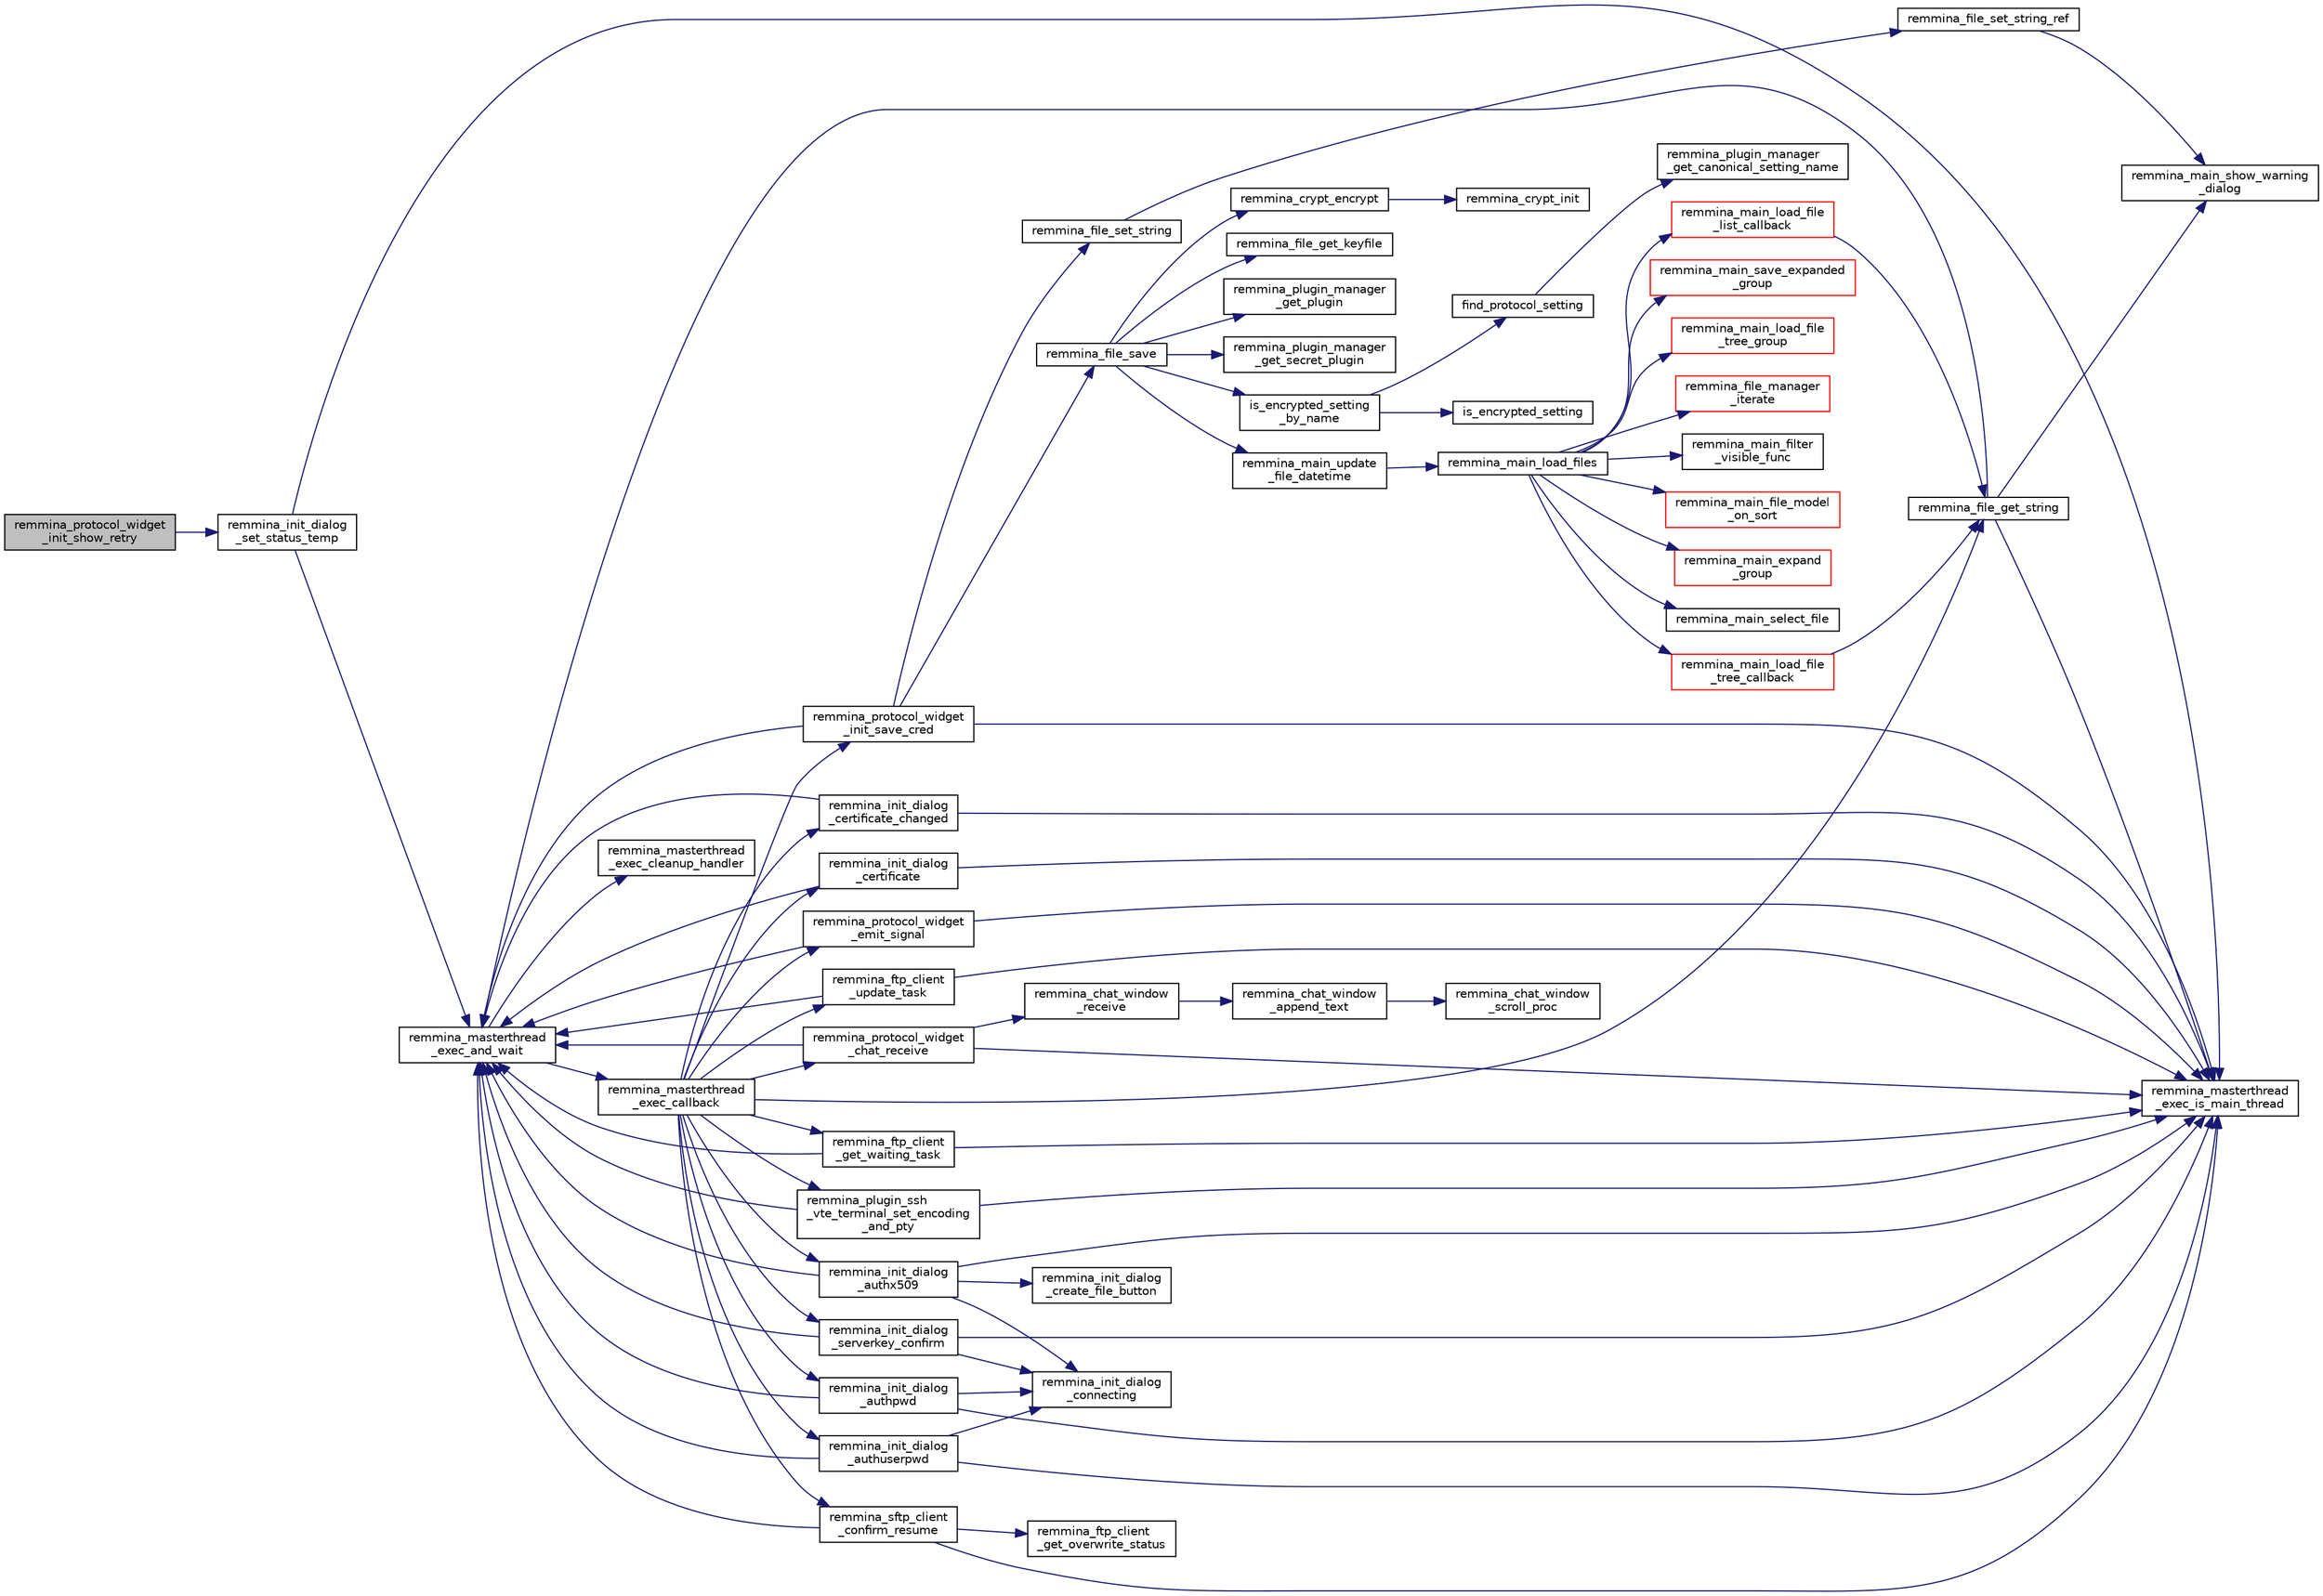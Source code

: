 digraph "remmina_protocol_widget_init_show_retry"
{
  edge [fontname="Helvetica",fontsize="10",labelfontname="Helvetica",labelfontsize="10"];
  node [fontname="Helvetica",fontsize="10",shape=record];
  rankdir="LR";
  Node2906 [label="remmina_protocol_widget\l_init_show_retry",height=0.2,width=0.4,color="black", fillcolor="grey75", style="filled", fontcolor="black"];
  Node2906 -> Node2907 [color="midnightblue",fontsize="10",style="solid",fontname="Helvetica"];
  Node2907 [label="remmina_init_dialog\l_set_status_temp",height=0.2,width=0.4,color="black", fillcolor="white", style="filled",URL="$remmina__init__dialog_8c.html#a930ccc7162308c419af5842b75bd333e"];
  Node2907 -> Node2908 [color="midnightblue",fontsize="10",style="solid",fontname="Helvetica"];
  Node2908 [label="remmina_masterthread\l_exec_is_main_thread",height=0.2,width=0.4,color="black", fillcolor="white", style="filled",URL="$remmina__masterthread__exec_8c.html#a3a52e863a3a3da6da6bb5d36c13b7ff4"];
  Node2907 -> Node2909 [color="midnightblue",fontsize="10",style="solid",fontname="Helvetica"];
  Node2909 [label="remmina_masterthread\l_exec_and_wait",height=0.2,width=0.4,color="black", fillcolor="white", style="filled",URL="$remmina__masterthread__exec_8c.html#a14628c2470cac50e87916a70ea05c97d"];
  Node2909 -> Node2910 [color="midnightblue",fontsize="10",style="solid",fontname="Helvetica"];
  Node2910 [label="remmina_masterthread\l_exec_cleanup_handler",height=0.2,width=0.4,color="black", fillcolor="white", style="filled",URL="$remmina__masterthread__exec_8c.html#a94985f15fd0d27c037824ee90b0ecd3c"];
  Node2909 -> Node2911 [color="midnightblue",fontsize="10",style="solid",fontname="Helvetica"];
  Node2911 [label="remmina_masterthread\l_exec_callback",height=0.2,width=0.4,color="black", fillcolor="white", style="filled",URL="$remmina__masterthread__exec_8c.html#ae5c4d736f1856249c255430e010a179f"];
  Node2911 -> Node2912 [color="midnightblue",fontsize="10",style="solid",fontname="Helvetica"];
  Node2912 [label="remmina_protocol_widget\l_init_save_cred",height=0.2,width=0.4,color="black", fillcolor="white", style="filled",URL="$remmina__protocol__widget_8c.html#a7ac09ee83afa8a1a60cadf56b0ec83a6"];
  Node2912 -> Node2908 [color="midnightblue",fontsize="10",style="solid",fontname="Helvetica"];
  Node2912 -> Node2909 [color="midnightblue",fontsize="10",style="solid",fontname="Helvetica"];
  Node2912 -> Node2913 [color="midnightblue",fontsize="10",style="solid",fontname="Helvetica"];
  Node2913 [label="remmina_file_set_string",height=0.2,width=0.4,color="black", fillcolor="white", style="filled",URL="$remmina__file_8c.html#a85ca1ca2d0bf9ef29e490c6f4527a954"];
  Node2913 -> Node2914 [color="midnightblue",fontsize="10",style="solid",fontname="Helvetica"];
  Node2914 [label="remmina_file_set_string_ref",height=0.2,width=0.4,color="black", fillcolor="white", style="filled",URL="$remmina__file_8c.html#a74951c1067a1a5e1341f5e1c1206dec6"];
  Node2914 -> Node2915 [color="midnightblue",fontsize="10",style="solid",fontname="Helvetica"];
  Node2915 [label="remmina_main_show_warning\l_dialog",height=0.2,width=0.4,color="black", fillcolor="white", style="filled",URL="$remmina__main_8c.html#ad99b9c0bf2fa8c166a8b4a09e06ffdf7"];
  Node2912 -> Node2916 [color="midnightblue",fontsize="10",style="solid",fontname="Helvetica"];
  Node2916 [label="remmina_file_save",height=0.2,width=0.4,color="black", fillcolor="white", style="filled",URL="$remmina__file_8c.html#a8c893a5deec9bc446bd89cc9973416c7"];
  Node2916 -> Node2917 [color="midnightblue",fontsize="10",style="solid",fontname="Helvetica"];
  Node2917 [label="remmina_file_get_keyfile",height=0.2,width=0.4,color="black", fillcolor="white", style="filled",URL="$remmina__file_8c.html#a89ec355adbf6e03ad16d7faf810af46f"];
  Node2916 -> Node2918 [color="midnightblue",fontsize="10",style="solid",fontname="Helvetica"];
  Node2918 [label="remmina_plugin_manager\l_get_plugin",height=0.2,width=0.4,color="black", fillcolor="white", style="filled",URL="$remmina__plugin__manager_8c.html#a3872c8656a8a3d5147bcc603471c1932"];
  Node2916 -> Node2919 [color="midnightblue",fontsize="10",style="solid",fontname="Helvetica"];
  Node2919 [label="remmina_plugin_manager\l_get_secret_plugin",height=0.2,width=0.4,color="black", fillcolor="white", style="filled",URL="$remmina__plugin__manager_8c.html#ad380a98f6624aa8c830015c8b428b7b4"];
  Node2916 -> Node2920 [color="midnightblue",fontsize="10",style="solid",fontname="Helvetica"];
  Node2920 [label="is_encrypted_setting\l_by_name",height=0.2,width=0.4,color="black", fillcolor="white", style="filled",URL="$remmina__file_8c.html#a72580559fa04082418a993fec4c77281"];
  Node2920 -> Node2921 [color="midnightblue",fontsize="10",style="solid",fontname="Helvetica"];
  Node2921 [label="find_protocol_setting",height=0.2,width=0.4,color="black", fillcolor="white", style="filled",URL="$remmina__file_8c.html#acc88ee6f5ba73bf9c3b05ab9368c952f"];
  Node2921 -> Node2922 [color="midnightblue",fontsize="10",style="solid",fontname="Helvetica"];
  Node2922 [label="remmina_plugin_manager\l_get_canonical_setting_name",height=0.2,width=0.4,color="black", fillcolor="white", style="filled",URL="$remmina__plugin__manager_8c.html#af60b8edfa50563ae4c7593efc3deed55"];
  Node2920 -> Node2923 [color="midnightblue",fontsize="10",style="solid",fontname="Helvetica"];
  Node2923 [label="is_encrypted_setting",height=0.2,width=0.4,color="black", fillcolor="white", style="filled",URL="$remmina__file_8c.html#a29920ae737817d3f6c673bacbbf11ca1"];
  Node2916 -> Node2924 [color="midnightblue",fontsize="10",style="solid",fontname="Helvetica"];
  Node2924 [label="remmina_crypt_encrypt",height=0.2,width=0.4,color="black", fillcolor="white", style="filled",URL="$remmina__crypt_8c.html#aa02cf0fed3eb68d6a89815c3ba3bf7b1"];
  Node2924 -> Node2925 [color="midnightblue",fontsize="10",style="solid",fontname="Helvetica"];
  Node2925 [label="remmina_crypt_init",height=0.2,width=0.4,color="black", fillcolor="white", style="filled",URL="$remmina__crypt_8c.html#ae097c169aefdd5d83a57fc1bde511171"];
  Node2916 -> Node2926 [color="midnightblue",fontsize="10",style="solid",fontname="Helvetica"];
  Node2926 [label="remmina_main_update\l_file_datetime",height=0.2,width=0.4,color="black", fillcolor="white", style="filled",URL="$remmina__main_8c.html#a5ae0372dafe41f96a09097c07d1b270a"];
  Node2926 -> Node2927 [color="midnightblue",fontsize="10",style="solid",fontname="Helvetica"];
  Node2927 [label="remmina_main_load_files",height=0.2,width=0.4,color="black", fillcolor="white", style="filled",URL="$remmina__main_8c.html#a3617295e74fa84edbd41dedc601402a7"];
  Node2927 -> Node2928 [color="midnightblue",fontsize="10",style="solid",fontname="Helvetica"];
  Node2928 [label="remmina_main_save_expanded\l_group",height=0.2,width=0.4,color="red", fillcolor="white", style="filled",URL="$remmina__main_8c.html#ad8744dc59ba8072ffdf557b6c94e9f40"];
  Node2927 -> Node2933 [color="midnightblue",fontsize="10",style="solid",fontname="Helvetica"];
  Node2933 [label="remmina_main_load_file\l_tree_group",height=0.2,width=0.4,color="red", fillcolor="white", style="filled",URL="$remmina__main_8c.html#aa46e6b815c241d32a476a29053dbf296"];
  Node2927 -> Node2945 [color="midnightblue",fontsize="10",style="solid",fontname="Helvetica"];
  Node2945 [label="remmina_file_manager\l_iterate",height=0.2,width=0.4,color="red", fillcolor="white", style="filled",URL="$remmina__file__manager_8c.html#a55a717aafc046713380bd2c55f29165a"];
  Node2927 -> Node2946 [color="midnightblue",fontsize="10",style="solid",fontname="Helvetica"];
  Node2946 [label="remmina_main_load_file\l_tree_callback",height=0.2,width=0.4,color="red", fillcolor="white", style="filled",URL="$remmina__main_8c.html#ae32574ebe06b1a24f135af9379e663b4"];
  Node2946 -> Node2940 [color="midnightblue",fontsize="10",style="solid",fontname="Helvetica"];
  Node2940 [label="remmina_file_get_string",height=0.2,width=0.4,color="black", fillcolor="white", style="filled",URL="$remmina__file_8c.html#a8eb1b213d9d08c6ad13683ce05f4355e"];
  Node2940 -> Node2908 [color="midnightblue",fontsize="10",style="solid",fontname="Helvetica"];
  Node2940 -> Node2909 [color="midnightblue",fontsize="10",style="solid",fontname="Helvetica"];
  Node2940 -> Node2915 [color="midnightblue",fontsize="10",style="solid",fontname="Helvetica"];
  Node2927 -> Node2952 [color="midnightblue",fontsize="10",style="solid",fontname="Helvetica"];
  Node2952 [label="remmina_main_load_file\l_list_callback",height=0.2,width=0.4,color="red", fillcolor="white", style="filled",URL="$remmina__main_8c.html#a71f485dba1b11bf8cba129920767b5e6"];
  Node2952 -> Node2940 [color="midnightblue",fontsize="10",style="solid",fontname="Helvetica"];
  Node2927 -> Node2953 [color="midnightblue",fontsize="10",style="solid",fontname="Helvetica"];
  Node2953 [label="remmina_main_filter\l_visible_func",height=0.2,width=0.4,color="black", fillcolor="white", style="filled",URL="$remmina__main_8c.html#ab0d22f0e3571eb80886acb0c68005800"];
  Node2927 -> Node2954 [color="midnightblue",fontsize="10",style="solid",fontname="Helvetica"];
  Node2954 [label="remmina_main_file_model\l_on_sort",height=0.2,width=0.4,color="red", fillcolor="white", style="filled",URL="$remmina__main_8c.html#a71fbe206a9c2abb8f348ee598d7751b7"];
  Node2927 -> Node2956 [color="midnightblue",fontsize="10",style="solid",fontname="Helvetica"];
  Node2956 [label="remmina_main_expand\l_group",height=0.2,width=0.4,color="red", fillcolor="white", style="filled",URL="$remmina__main_8c.html#a4a4733c243f20c3ffc27105003f5e30e"];
  Node2927 -> Node2959 [color="midnightblue",fontsize="10",style="solid",fontname="Helvetica"];
  Node2959 [label="remmina_main_select_file",height=0.2,width=0.4,color="black", fillcolor="white", style="filled",URL="$remmina__main_8c.html#aa20963aed43242994c88d5a97a546355"];
  Node2911 -> Node2960 [color="midnightblue",fontsize="10",style="solid",fontname="Helvetica"];
  Node2960 [label="remmina_protocol_widget\l_chat_receive",height=0.2,width=0.4,color="black", fillcolor="white", style="filled",URL="$remmina__protocol__widget_8c.html#ae2522242b3f39ee84ee8cf75170de0c0"];
  Node2960 -> Node2908 [color="midnightblue",fontsize="10",style="solid",fontname="Helvetica"];
  Node2960 -> Node2909 [color="midnightblue",fontsize="10",style="solid",fontname="Helvetica"];
  Node2960 -> Node2961 [color="midnightblue",fontsize="10",style="solid",fontname="Helvetica"];
  Node2961 [label="remmina_chat_window\l_receive",height=0.2,width=0.4,color="black", fillcolor="white", style="filled",URL="$remmina__chat__window_8c.html#a45724aed5474dd741563ffbf89237022"];
  Node2961 -> Node2962 [color="midnightblue",fontsize="10",style="solid",fontname="Helvetica"];
  Node2962 [label="remmina_chat_window\l_append_text",height=0.2,width=0.4,color="black", fillcolor="white", style="filled",URL="$remmina__chat__window_8c.html#adfffc86df4856aabe2593de07742985f"];
  Node2962 -> Node2963 [color="midnightblue",fontsize="10",style="solid",fontname="Helvetica"];
  Node2963 [label="remmina_chat_window\l_scroll_proc",height=0.2,width=0.4,color="black", fillcolor="white", style="filled",URL="$remmina__chat__window_8c.html#a2a4bc3ded8ebf89c8f60d9b565fe2d70"];
  Node2911 -> Node2940 [color="midnightblue",fontsize="10",style="solid",fontname="Helvetica"];
  Node2911 -> Node2964 [color="midnightblue",fontsize="10",style="solid",fontname="Helvetica"];
  Node2964 [label="remmina_init_dialog\l_serverkey_confirm",height=0.2,width=0.4,color="black", fillcolor="white", style="filled",URL="$remmina__init__dialog_8c.html#a11fba22fe5f7f85985e01b499a52e534"];
  Node2964 -> Node2908 [color="midnightblue",fontsize="10",style="solid",fontname="Helvetica"];
  Node2964 -> Node2909 [color="midnightblue",fontsize="10",style="solid",fontname="Helvetica"];
  Node2964 -> Node2965 [color="midnightblue",fontsize="10",style="solid",fontname="Helvetica"];
  Node2965 [label="remmina_init_dialog\l_connecting",height=0.2,width=0.4,color="black", fillcolor="white", style="filled",URL="$remmina__init__dialog_8c.html#a7602c5b714e02a10506977dd983e7446"];
  Node2911 -> Node2966 [color="midnightblue",fontsize="10",style="solid",fontname="Helvetica"];
  Node2966 [label="remmina_init_dialog\l_authpwd",height=0.2,width=0.4,color="black", fillcolor="white", style="filled",URL="$remmina__init__dialog_8c.html#a755fc90b41b65cd6106915ab501433fa"];
  Node2966 -> Node2908 [color="midnightblue",fontsize="10",style="solid",fontname="Helvetica"];
  Node2966 -> Node2909 [color="midnightblue",fontsize="10",style="solid",fontname="Helvetica"];
  Node2966 -> Node2965 [color="midnightblue",fontsize="10",style="solid",fontname="Helvetica"];
  Node2911 -> Node2967 [color="midnightblue",fontsize="10",style="solid",fontname="Helvetica"];
  Node2967 [label="remmina_init_dialog\l_authuserpwd",height=0.2,width=0.4,color="black", fillcolor="white", style="filled",URL="$remmina__init__dialog_8c.html#ad941f2348cd1752fc9d58c263690726c"];
  Node2967 -> Node2908 [color="midnightblue",fontsize="10",style="solid",fontname="Helvetica"];
  Node2967 -> Node2909 [color="midnightblue",fontsize="10",style="solid",fontname="Helvetica"];
  Node2967 -> Node2965 [color="midnightblue",fontsize="10",style="solid",fontname="Helvetica"];
  Node2911 -> Node2968 [color="midnightblue",fontsize="10",style="solid",fontname="Helvetica"];
  Node2968 [label="remmina_init_dialog\l_certificate",height=0.2,width=0.4,color="black", fillcolor="white", style="filled",URL="$remmina__init__dialog_8c.html#abd47233840e1eefc1d511bc4e153b98b"];
  Node2968 -> Node2908 [color="midnightblue",fontsize="10",style="solid",fontname="Helvetica"];
  Node2968 -> Node2909 [color="midnightblue",fontsize="10",style="solid",fontname="Helvetica"];
  Node2911 -> Node2969 [color="midnightblue",fontsize="10",style="solid",fontname="Helvetica"];
  Node2969 [label="remmina_init_dialog\l_certificate_changed",height=0.2,width=0.4,color="black", fillcolor="white", style="filled",URL="$remmina__init__dialog_8c.html#a07e0824fe19e8169d076878aca502fc8"];
  Node2969 -> Node2908 [color="midnightblue",fontsize="10",style="solid",fontname="Helvetica"];
  Node2969 -> Node2909 [color="midnightblue",fontsize="10",style="solid",fontname="Helvetica"];
  Node2911 -> Node2970 [color="midnightblue",fontsize="10",style="solid",fontname="Helvetica"];
  Node2970 [label="remmina_init_dialog\l_authx509",height=0.2,width=0.4,color="black", fillcolor="white", style="filled",URL="$remmina__init__dialog_8c.html#a022dc4f1c87b00dac294837358394ddf"];
  Node2970 -> Node2908 [color="midnightblue",fontsize="10",style="solid",fontname="Helvetica"];
  Node2970 -> Node2909 [color="midnightblue",fontsize="10",style="solid",fontname="Helvetica"];
  Node2970 -> Node2971 [color="midnightblue",fontsize="10",style="solid",fontname="Helvetica"];
  Node2971 [label="remmina_init_dialog\l_create_file_button",height=0.2,width=0.4,color="black", fillcolor="white", style="filled",URL="$remmina__init__dialog_8c.html#ad583daf796f4a3c43dbcce49ebcf240f"];
  Node2970 -> Node2965 [color="midnightblue",fontsize="10",style="solid",fontname="Helvetica"];
  Node2911 -> Node2972 [color="midnightblue",fontsize="10",style="solid",fontname="Helvetica"];
  Node2972 [label="remmina_ftp_client\l_update_task",height=0.2,width=0.4,color="black", fillcolor="white", style="filled",URL="$remmina__ftp__client_8c.html#ad96358f40ab056c91f796ddda886a1dd"];
  Node2972 -> Node2908 [color="midnightblue",fontsize="10",style="solid",fontname="Helvetica"];
  Node2972 -> Node2909 [color="midnightblue",fontsize="10",style="solid",fontname="Helvetica"];
  Node2911 -> Node2973 [color="midnightblue",fontsize="10",style="solid",fontname="Helvetica"];
  Node2973 [label="remmina_ftp_client\l_get_waiting_task",height=0.2,width=0.4,color="black", fillcolor="white", style="filled",URL="$remmina__ftp__client_8c.html#a33e4993b60c36eae89a6a0a943d28141"];
  Node2973 -> Node2908 [color="midnightblue",fontsize="10",style="solid",fontname="Helvetica"];
  Node2973 -> Node2909 [color="midnightblue",fontsize="10",style="solid",fontname="Helvetica"];
  Node2911 -> Node2974 [color="midnightblue",fontsize="10",style="solid",fontname="Helvetica"];
  Node2974 [label="remmina_protocol_widget\l_emit_signal",height=0.2,width=0.4,color="black", fillcolor="white", style="filled",URL="$remmina__protocol__widget_8c.html#ac3e5a7f14aef4adb2e57d35e9c180b3b"];
  Node2974 -> Node2908 [color="midnightblue",fontsize="10",style="solid",fontname="Helvetica"];
  Node2974 -> Node2909 [color="midnightblue",fontsize="10",style="solid",fontname="Helvetica"];
  Node2911 -> Node2975 [color="midnightblue",fontsize="10",style="solid",fontname="Helvetica"];
  Node2975 [label="remmina_sftp_client\l_confirm_resume",height=0.2,width=0.4,color="black", fillcolor="white", style="filled",URL="$remmina__sftp__client_8c.html#a138904893cb9c7f6535b8dfc7ba17e33"];
  Node2975 -> Node2976 [color="midnightblue",fontsize="10",style="solid",fontname="Helvetica"];
  Node2976 [label="remmina_ftp_client\l_get_overwrite_status",height=0.2,width=0.4,color="black", fillcolor="white", style="filled",URL="$remmina__ftp__client_8c.html#a20d0575c04eb24553aeba7d0316e7a2e"];
  Node2975 -> Node2908 [color="midnightblue",fontsize="10",style="solid",fontname="Helvetica"];
  Node2975 -> Node2909 [color="midnightblue",fontsize="10",style="solid",fontname="Helvetica"];
  Node2911 -> Node2977 [color="midnightblue",fontsize="10",style="solid",fontname="Helvetica"];
  Node2977 [label="remmina_plugin_ssh\l_vte_terminal_set_encoding\l_and_pty",height=0.2,width=0.4,color="black", fillcolor="white", style="filled",URL="$remmina__ssh__plugin_8c.html#adc8e3776e67abca9ab913bc33172e4ce"];
  Node2977 -> Node2908 [color="midnightblue",fontsize="10",style="solid",fontname="Helvetica"];
  Node2977 -> Node2909 [color="midnightblue",fontsize="10",style="solid",fontname="Helvetica"];
}
